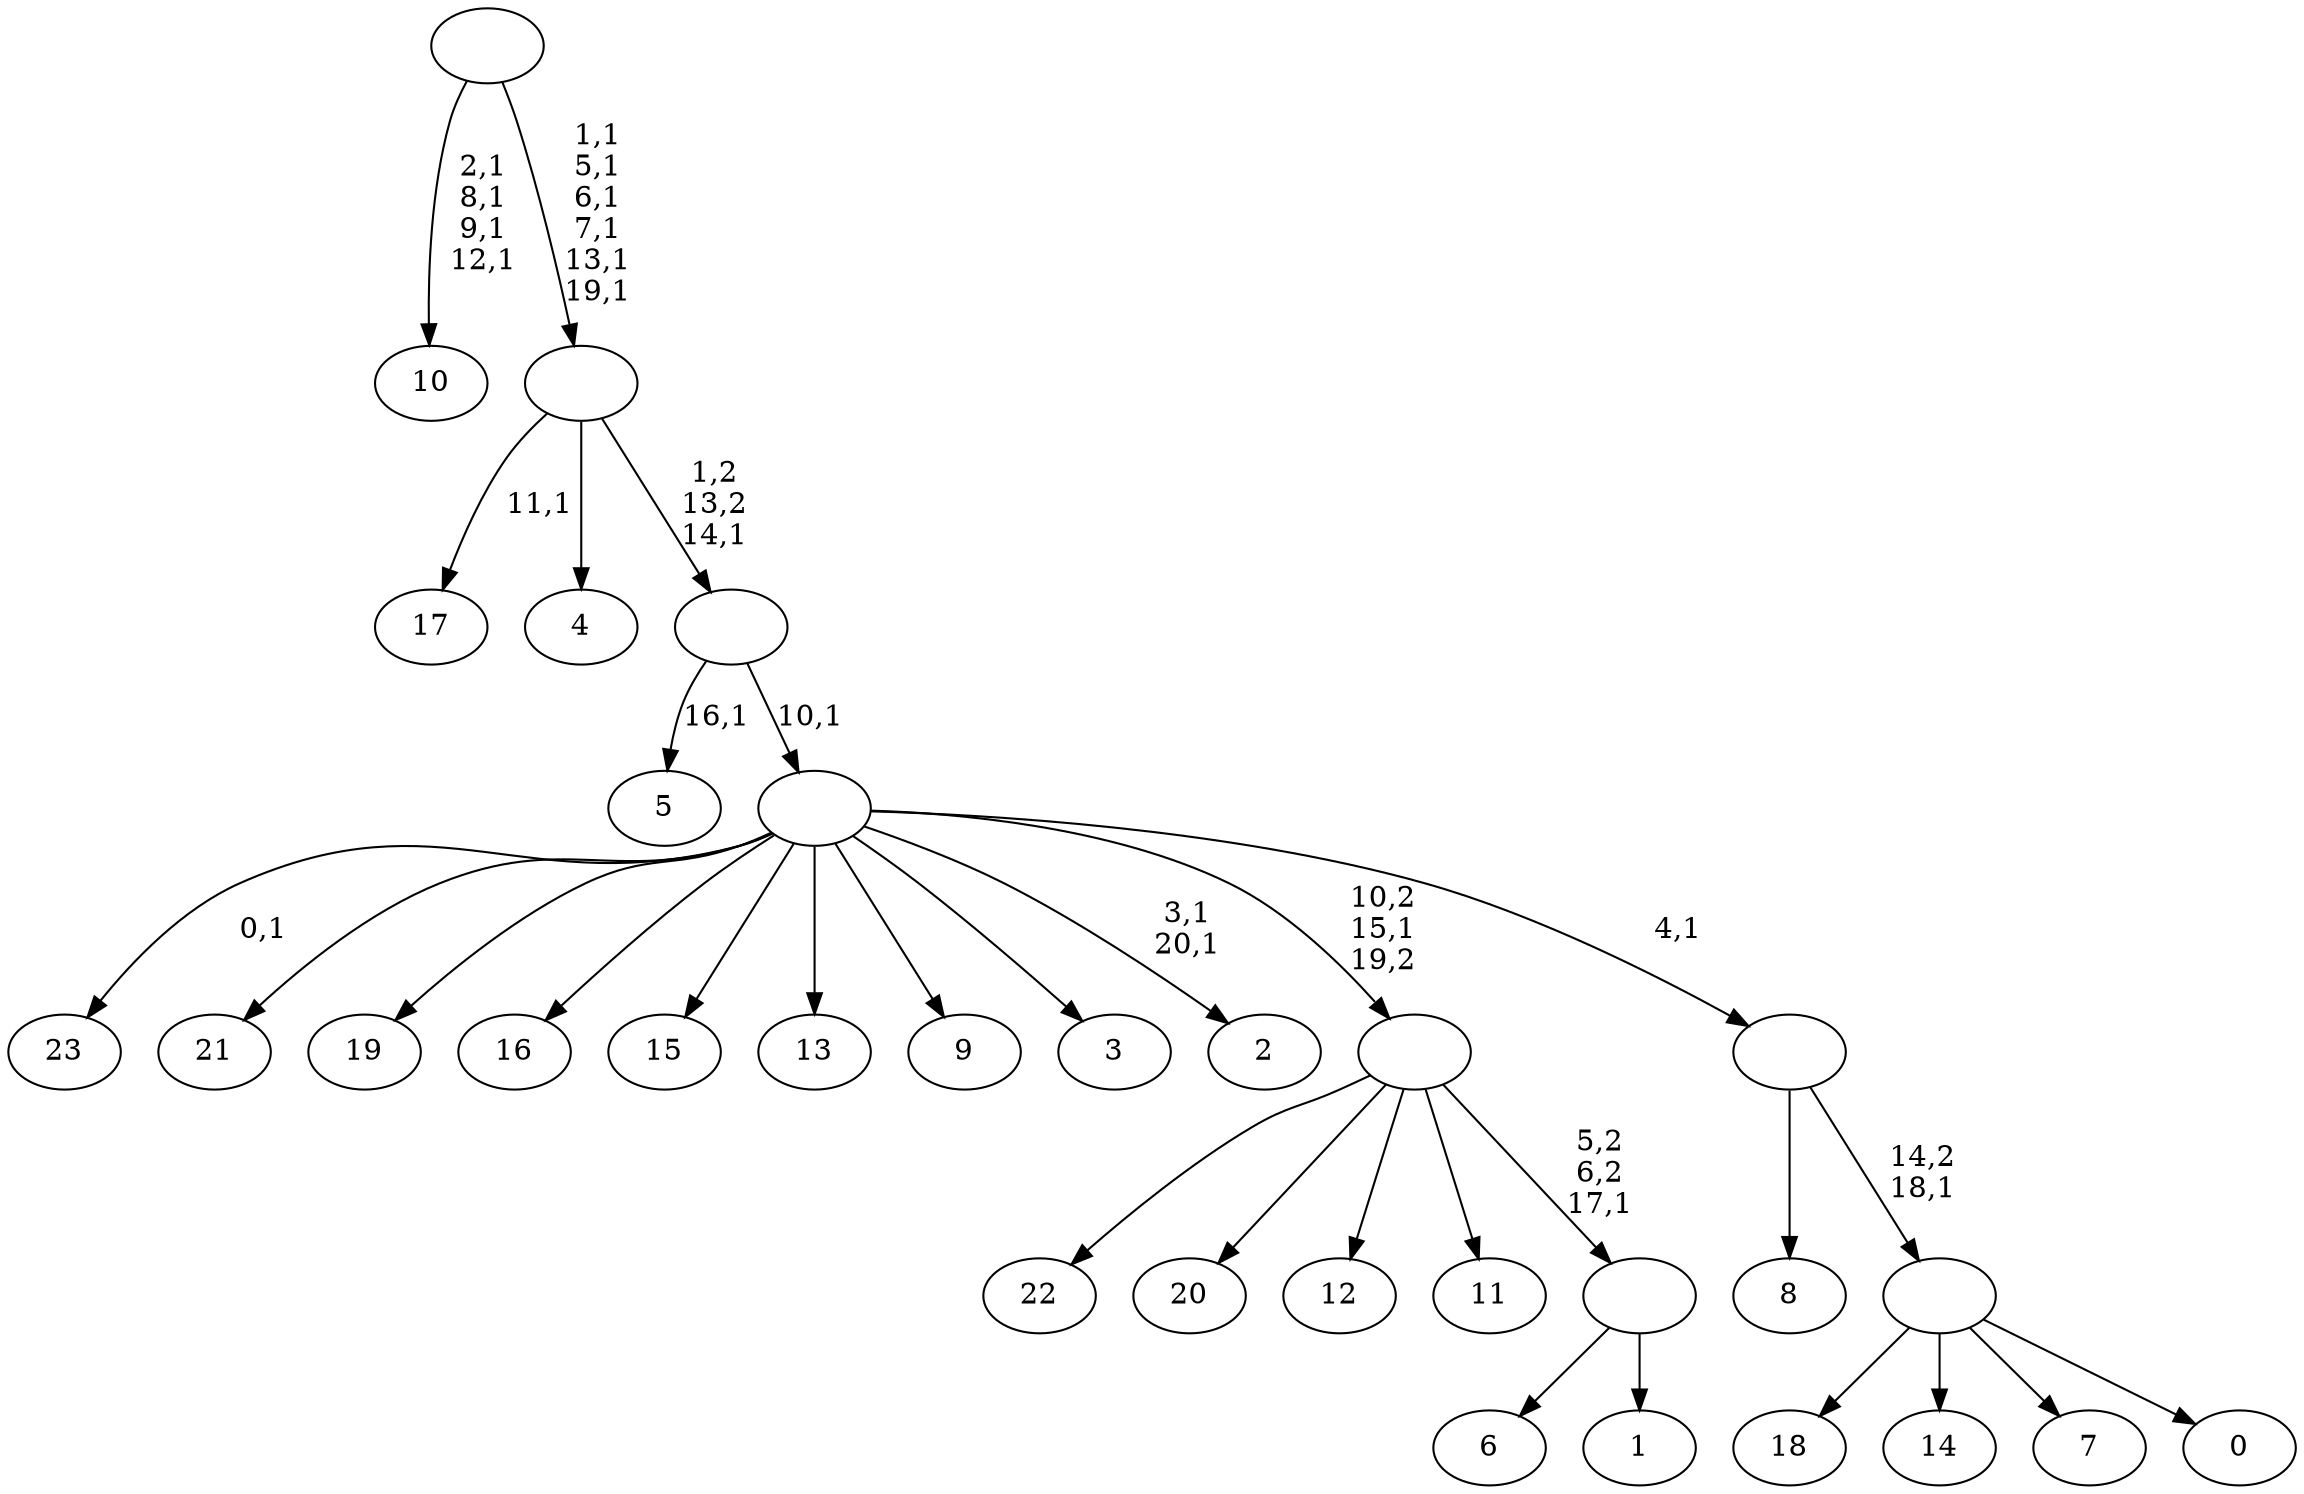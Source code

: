 digraph T {
	45 [label="23"]
	43 [label="22"]
	42 [label="21"]
	41 [label="20"]
	40 [label="19"]
	39 [label="18"]
	38 [label="17"]
	36 [label="16"]
	35 [label="15"]
	34 [label="14"]
	33 [label="13"]
	32 [label="12"]
	31 [label="11"]
	30 [label="10"]
	25 [label="9"]
	24 [label="8"]
	23 [label="7"]
	22 [label="6"]
	21 [label="5"]
	19 [label="4"]
	18 [label="3"]
	17 [label="2"]
	14 [label="1"]
	13 [label=""]
	12 [label=""]
	11 [label="0"]
	10 [label=""]
	9 [label=""]
	8 [label=""]
	7 [label=""]
	6 [label=""]
	0 [label=""]
	13 -> 22 [label=""]
	13 -> 14 [label=""]
	12 -> 43 [label=""]
	12 -> 41 [label=""]
	12 -> 32 [label=""]
	12 -> 31 [label=""]
	12 -> 13 [label="5,2\n6,2\n17,1"]
	10 -> 39 [label=""]
	10 -> 34 [label=""]
	10 -> 23 [label=""]
	10 -> 11 [label=""]
	9 -> 24 [label=""]
	9 -> 10 [label="14,2\n18,1"]
	8 -> 17 [label="3,1\n20,1"]
	8 -> 45 [label="0,1"]
	8 -> 42 [label=""]
	8 -> 40 [label=""]
	8 -> 36 [label=""]
	8 -> 35 [label=""]
	8 -> 33 [label=""]
	8 -> 25 [label=""]
	8 -> 18 [label=""]
	8 -> 12 [label="10,2\n15,1\n19,2"]
	8 -> 9 [label="4,1"]
	7 -> 21 [label="16,1"]
	7 -> 8 [label="10,1"]
	6 -> 38 [label="11,1"]
	6 -> 19 [label=""]
	6 -> 7 [label="1,2\n13,2\n14,1"]
	0 -> 6 [label="1,1\n5,1\n6,1\n7,1\n13,1\n19,1"]
	0 -> 30 [label="2,1\n8,1\n9,1\n12,1"]
}
